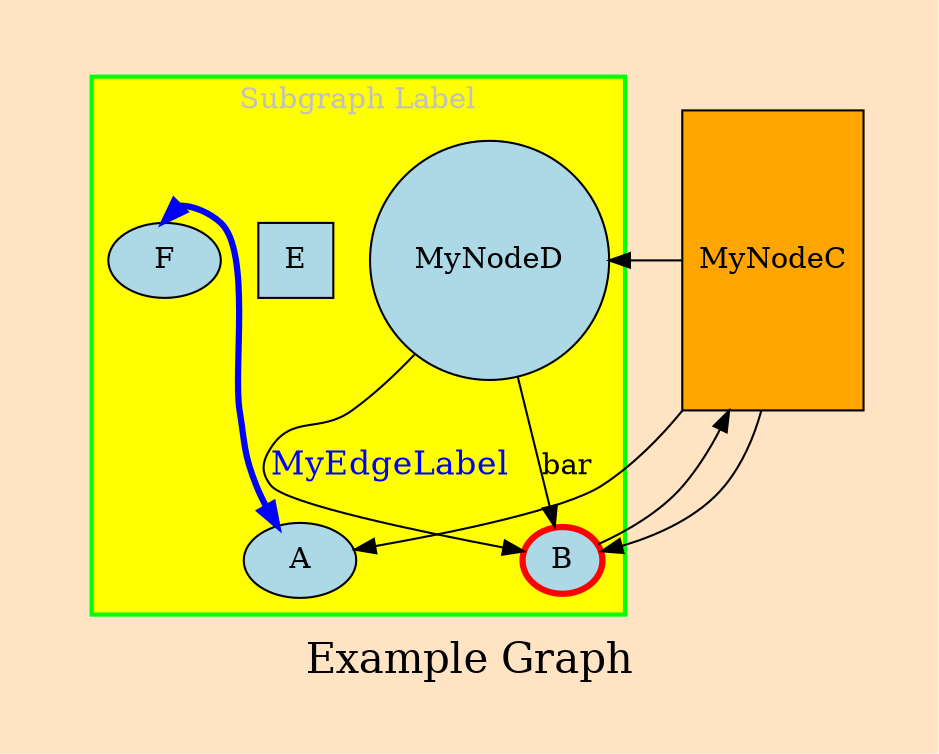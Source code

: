 digraph {
  bgcolor="bisque"
  pad="0.5,0.4"
  label="Example Graph"
  fontsize=20
  node [style=filled, fillcolor="lightblue"]
  A
  B->C->{
    A; D; {
	  A; B [width=0.3, height=0.3, penwidth=3, color=red]
	}
  }
  C [label="MyNodeC", shape="rect", fillcolor=orange, width=1, height=2]
  D->B [label="MyEdgeLabel", fontcolor="blue", fontsize=16]
  D [label="MyNodeD", shape="circle"];
  subgraph cluster0 {
    graph [bgcolor="yellow", pencolor="green", penwidth=2]
	label="Subgraph Label"
	fontsize=14
	fontcolor=gray
    E [shape="square"]
	F:n->A [penwidth=3, color="blue", dir=both]
	D->B [label="bar"]
  }
}